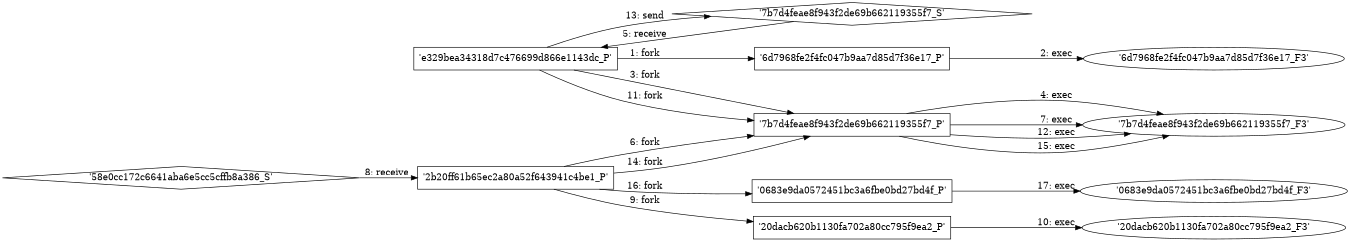 digraph "D:\Learning\Paper\apt\基于CTI的攻击预警\Dataset\攻击图\ASGfromALLCTI\Finding evil in Flash files.dot" {
rankdir="LR"
size="9"
fixedsize="false"
splines="true"
nodesep=0.3
ranksep=0
fontsize=10
overlap="scalexy"
engine= "neato"
	"'e329bea34318d7c476699d866e1143dc_P'" [node_type=Process shape=box]
	"'6d7968fe2f4fc047b9aa7d85d7f36e17_P'" [node_type=Process shape=box]
	"'e329bea34318d7c476699d866e1143dc_P'" -> "'6d7968fe2f4fc047b9aa7d85d7f36e17_P'" [label="1: fork"]
	"'6d7968fe2f4fc047b9aa7d85d7f36e17_P'" [node_type=Process shape=box]
	"'6d7968fe2f4fc047b9aa7d85d7f36e17_F3'" [node_type=File shape=ellipse]
	"'6d7968fe2f4fc047b9aa7d85d7f36e17_P'" -> "'6d7968fe2f4fc047b9aa7d85d7f36e17_F3'" [label="2: exec"]
	"'e329bea34318d7c476699d866e1143dc_P'" [node_type=Process shape=box]
	"'7b7d4feae8f943f2de69b662119355f7_P'" [node_type=Process shape=box]
	"'e329bea34318d7c476699d866e1143dc_P'" -> "'7b7d4feae8f943f2de69b662119355f7_P'" [label="3: fork"]
	"'7b7d4feae8f943f2de69b662119355f7_P'" [node_type=Process shape=box]
	"'7b7d4feae8f943f2de69b662119355f7_F3'" [node_type=File shape=ellipse]
	"'7b7d4feae8f943f2de69b662119355f7_P'" -> "'7b7d4feae8f943f2de69b662119355f7_F3'" [label="4: exec"]
	"'e329bea34318d7c476699d866e1143dc_P'" [node_type=Process shape=box]
	"'7b7d4feae8f943f2de69b662119355f7_S'" [node_type=Socket shape=diamond]
	"'7b7d4feae8f943f2de69b662119355f7_S'" -> "'e329bea34318d7c476699d866e1143dc_P'" [label="5: receive"]
	"'2b20ff61b65ec2a80a52f643941c4be1_P'" [node_type=Process shape=box]
	"'7b7d4feae8f943f2de69b662119355f7_P'" [node_type=Process shape=box]
	"'2b20ff61b65ec2a80a52f643941c4be1_P'" -> "'7b7d4feae8f943f2de69b662119355f7_P'" [label="6: fork"]
	"'7b7d4feae8f943f2de69b662119355f7_P'" [node_type=Process shape=box]
	"'7b7d4feae8f943f2de69b662119355f7_F3'" [node_type=File shape=ellipse]
	"'7b7d4feae8f943f2de69b662119355f7_P'" -> "'7b7d4feae8f943f2de69b662119355f7_F3'" [label="7: exec"]
	"'2b20ff61b65ec2a80a52f643941c4be1_P'" [node_type=Process shape=box]
	"'58e0cc172c6641aba6e5cc5cffb8a386_S'" [node_type=Socket shape=diamond]
	"'58e0cc172c6641aba6e5cc5cffb8a386_S'" -> "'2b20ff61b65ec2a80a52f643941c4be1_P'" [label="8: receive"]
	"'2b20ff61b65ec2a80a52f643941c4be1_P'" [node_type=Process shape=box]
	"'20dacb620b1130fa702a80cc795f9ea2_P'" [node_type=Process shape=box]
	"'2b20ff61b65ec2a80a52f643941c4be1_P'" -> "'20dacb620b1130fa702a80cc795f9ea2_P'" [label="9: fork"]
	"'20dacb620b1130fa702a80cc795f9ea2_P'" [node_type=Process shape=box]
	"'20dacb620b1130fa702a80cc795f9ea2_F3'" [node_type=File shape=ellipse]
	"'20dacb620b1130fa702a80cc795f9ea2_P'" -> "'20dacb620b1130fa702a80cc795f9ea2_F3'" [label="10: exec"]
	"'e329bea34318d7c476699d866e1143dc_P'" [node_type=Process shape=box]
	"'7b7d4feae8f943f2de69b662119355f7_P'" [node_type=Process shape=box]
	"'e329bea34318d7c476699d866e1143dc_P'" -> "'7b7d4feae8f943f2de69b662119355f7_P'" [label="11: fork"]
	"'7b7d4feae8f943f2de69b662119355f7_P'" [node_type=Process shape=box]
	"'7b7d4feae8f943f2de69b662119355f7_F3'" [node_type=File shape=ellipse]
	"'7b7d4feae8f943f2de69b662119355f7_P'" -> "'7b7d4feae8f943f2de69b662119355f7_F3'" [label="12: exec"]
	"'7b7d4feae8f943f2de69b662119355f7_S'" [node_type=Socket shape=diamond]
	"'e329bea34318d7c476699d866e1143dc_P'" [node_type=Process shape=box]
	"'e329bea34318d7c476699d866e1143dc_P'" -> "'7b7d4feae8f943f2de69b662119355f7_S'" [label="13: send"]
	"'2b20ff61b65ec2a80a52f643941c4be1_P'" [node_type=Process shape=box]
	"'7b7d4feae8f943f2de69b662119355f7_P'" [node_type=Process shape=box]
	"'2b20ff61b65ec2a80a52f643941c4be1_P'" -> "'7b7d4feae8f943f2de69b662119355f7_P'" [label="14: fork"]
	"'7b7d4feae8f943f2de69b662119355f7_P'" [node_type=Process shape=box]
	"'7b7d4feae8f943f2de69b662119355f7_F3'" [node_type=File shape=ellipse]
	"'7b7d4feae8f943f2de69b662119355f7_P'" -> "'7b7d4feae8f943f2de69b662119355f7_F3'" [label="15: exec"]
	"'2b20ff61b65ec2a80a52f643941c4be1_P'" [node_type=Process shape=box]
	"'0683e9da0572451bc3a6fbe0bd27bd4f_P'" [node_type=Process shape=box]
	"'2b20ff61b65ec2a80a52f643941c4be1_P'" -> "'0683e9da0572451bc3a6fbe0bd27bd4f_P'" [label="16: fork"]
	"'0683e9da0572451bc3a6fbe0bd27bd4f_P'" [node_type=Process shape=box]
	"'0683e9da0572451bc3a6fbe0bd27bd4f_F3'" [node_type=File shape=ellipse]
	"'0683e9da0572451bc3a6fbe0bd27bd4f_P'" -> "'0683e9da0572451bc3a6fbe0bd27bd4f_F3'" [label="17: exec"]
}
